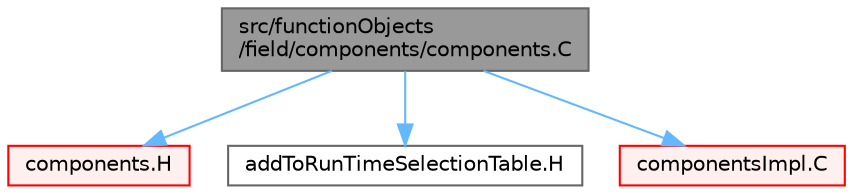 digraph "src/functionObjects/field/components/components.C"
{
 // LATEX_PDF_SIZE
  bgcolor="transparent";
  edge [fontname=Helvetica,fontsize=10,labelfontname=Helvetica,labelfontsize=10];
  node [fontname=Helvetica,fontsize=10,shape=box,height=0.2,width=0.4];
  Node1 [id="Node000001",label="src/functionObjects\l/field/components/components.C",height=0.2,width=0.4,color="gray40", fillcolor="grey60", style="filled", fontcolor="black",tooltip=" "];
  Node1 -> Node2 [id="edge1_Node000001_Node000002",color="steelblue1",style="solid",tooltip=" "];
  Node2 [id="Node000002",label="components.H",height=0.2,width=0.4,color="red", fillcolor="#FFF0F0", style="filled",URL="$components_8H.html",tooltip=" "];
  Node1 -> Node404 [id="edge2_Node000001_Node000404",color="steelblue1",style="solid",tooltip=" "];
  Node404 [id="Node000404",label="addToRunTimeSelectionTable.H",height=0.2,width=0.4,color="grey40", fillcolor="white", style="filled",URL="$addToRunTimeSelectionTable_8H.html",tooltip="Macros for easy insertion into run-time selection tables."];
  Node1 -> Node405 [id="edge3_Node000001_Node000405",color="steelblue1",style="solid",tooltip=" "];
  Node405 [id="Node000405",label="componentsImpl.C",height=0.2,width=0.4,color="red", fillcolor="#FFF0F0", style="filled",URL="$componentsImpl_8C.html",tooltip=" "];
}
